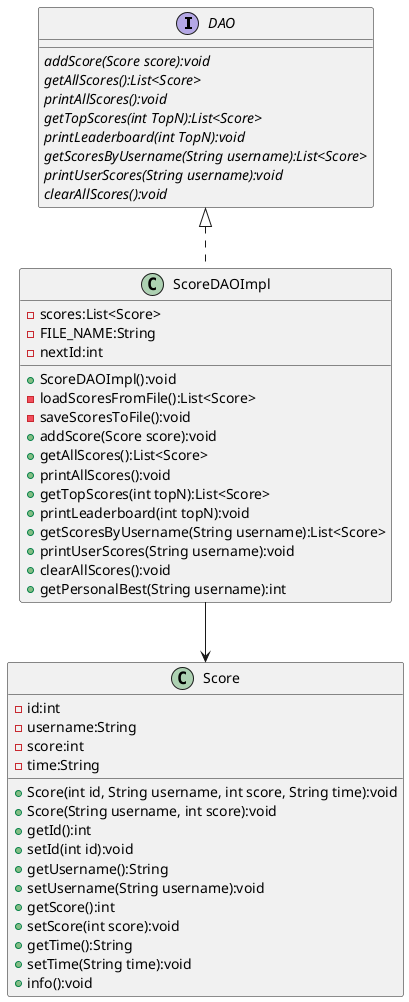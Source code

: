 @startuml
'https://plantuml.com/class-diagram
interface DAO{
    {abstract}addScore(Score score):void
    {abstract}getAllScores():List<Score>
    {abstract}printAllScores():void
    {abstract}getTopScores(int TopN):List<Score>
    {abstract}printLeaderboard(int TopN):void
    {abstract}getScoresByUsername(String username):List<Score>
    {abstract}printUserScores(String username):void
    {abstract}clearAllScores():void
}

class ScoreDAOImpl{
    - scores:List<Score>
    - FILE_NAME:String
    - nextId:int
    + ScoreDAOImpl():void
    - loadScoresFromFile():List<Score>
    - saveScoresToFile():void
    + addScore(Score score):void
    + getAllScores():List<Score>
    + printAllScores():void
    + getTopScores(int topN):List<Score>
    + printLeaderboard(int topN):void
    + getScoresByUsername(String username):List<Score>
    + printUserScores(String username):void
    + clearAllScores():void
    + getPersonalBest(String username):int
}

class Score{
    - id:int
    - username:String
    - score:int
    - time:String
    + Score(int id, String username, int score, String time):void
    + Score(String username, int score):void
    + getId():int
    + setId(int id):void
    + getUsername():String
    + setUsername(String username):void
    + getScore():int
    + setScore(int score):void
    + getTime():String
    + setTime(String time):void
    + info():void
}

DAO <|.. ScoreDAOImpl
ScoreDAOImpl --> Score
@enduml
